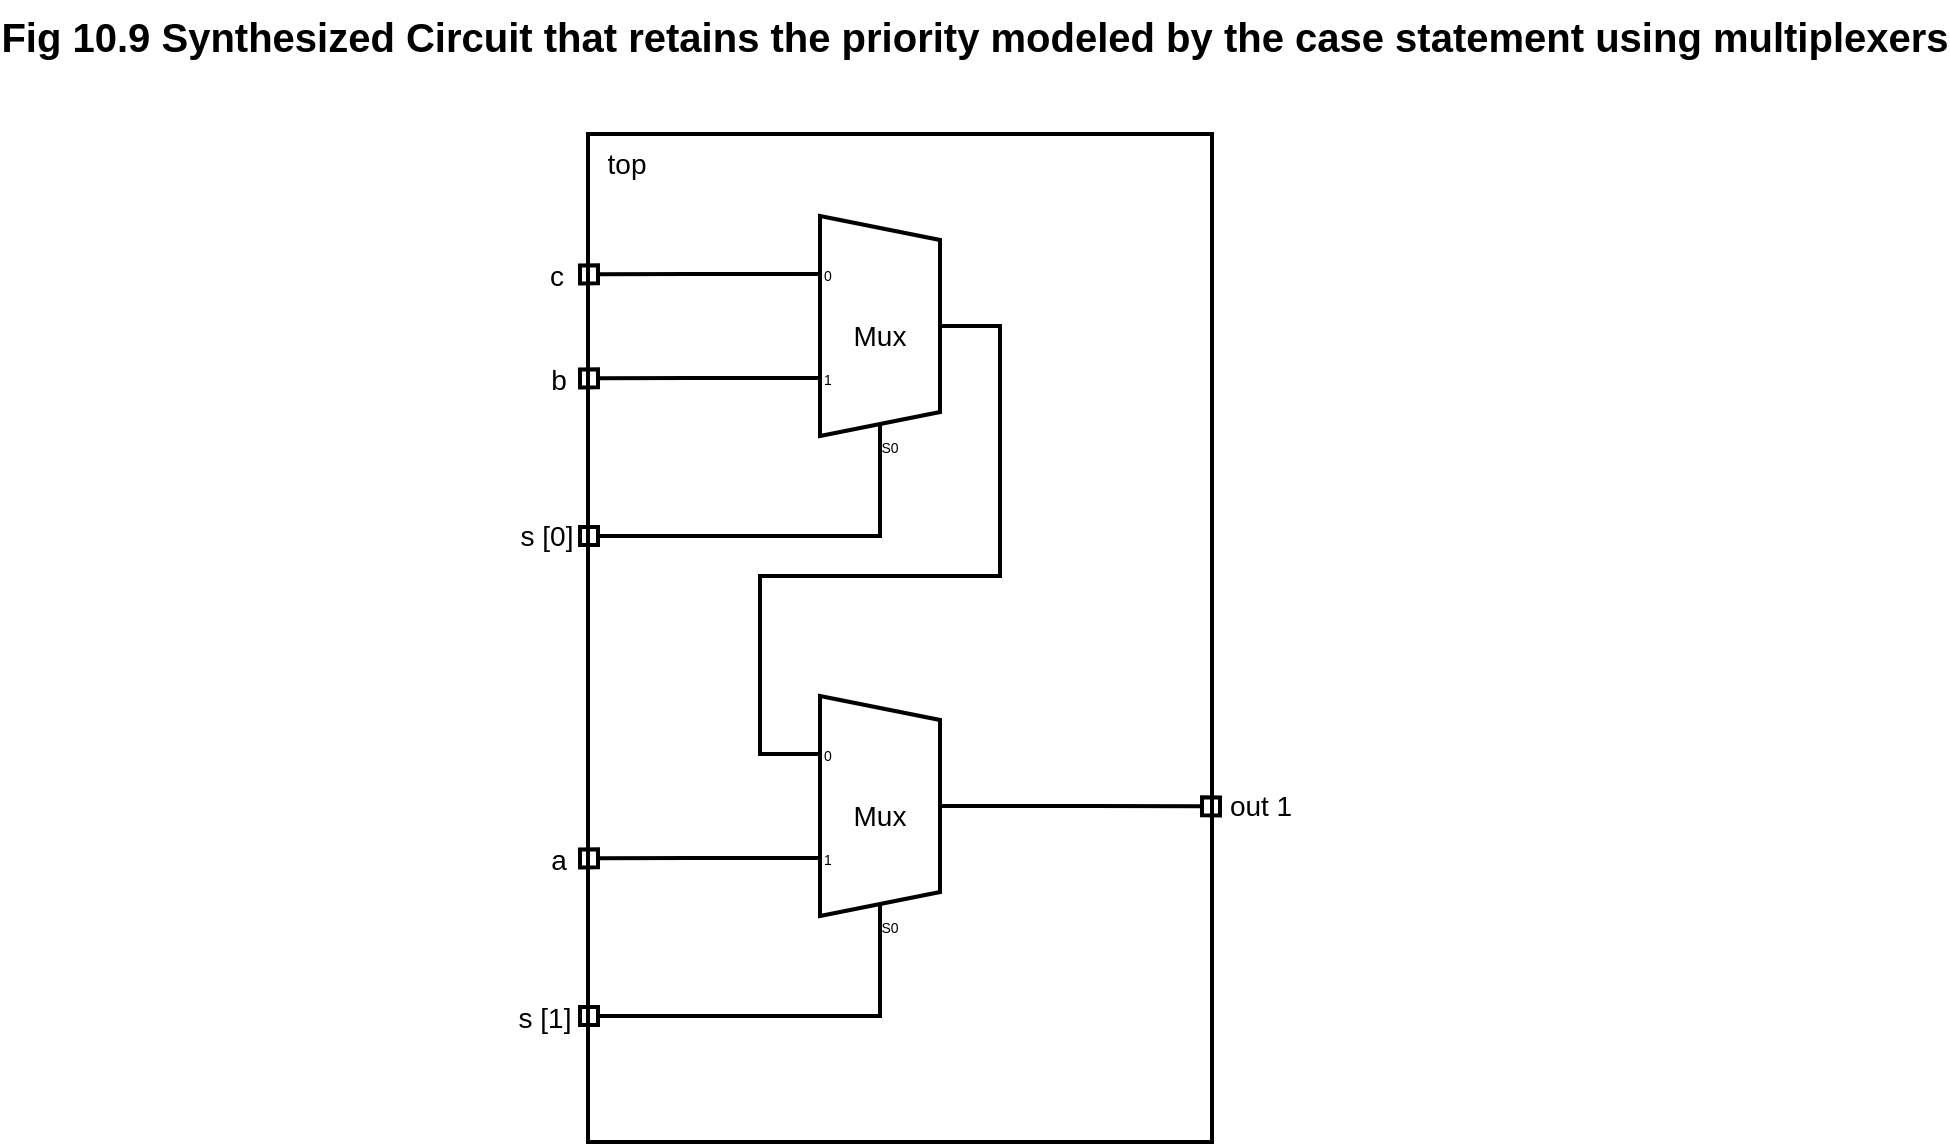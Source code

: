 <mxfile version="26.2.10">
  <diagram name="Page-1" id="7e0a89b8-554c-2b80-1dc8-d5c74ca68de4">
    <mxGraphModel dx="1736" dy="1014" grid="0" gridSize="1" guides="1" tooltips="1" connect="1" arrows="1" fold="1" page="1" pageScale="1" pageWidth="1100" pageHeight="850" background="none" math="0" shadow="0">
      <root>
        <mxCell id="0" />
        <mxCell id="1" parent="0" />
        <mxCell id="3yI3qpGJyScPMvLFyF8W-10" value="" style="whiteSpace=wrap;html=1;strokeWidth=2;fontSize=14;" vertex="1" parent="1">
          <mxGeometry x="375" y="184" width="312" height="504" as="geometry" />
        </mxCell>
        <mxCell id="3yI3qpGJyScPMvLFyF8W-3" style="edgeStyle=orthogonalEdgeStyle;rounded=0;orthogonalLoop=1;jettySize=auto;html=1;exitX=0;exitY=0.217;exitDx=0;exitDy=3;exitPerimeter=0;endArrow=box;endFill=0;strokeWidth=2;fontSize=14;" edge="1" parent="1" source="3yI3qpGJyScPMvLFyF8W-1">
          <mxGeometry relative="1" as="geometry">
            <mxPoint x="371" y="254.2" as="targetPoint" />
          </mxGeometry>
        </mxCell>
        <mxCell id="3yI3qpGJyScPMvLFyF8W-4" style="edgeStyle=orthogonalEdgeStyle;rounded=0;orthogonalLoop=1;jettySize=auto;html=1;exitX=0;exitY=0.65;exitDx=0;exitDy=3;exitPerimeter=0;endArrow=box;endFill=0;strokeWidth=2;fontSize=14;" edge="1" parent="1" source="3yI3qpGJyScPMvLFyF8W-1">
          <mxGeometry relative="1" as="geometry">
            <mxPoint x="371" y="306.2" as="targetPoint" />
          </mxGeometry>
        </mxCell>
        <mxCell id="3yI3qpGJyScPMvLFyF8W-5" style="edgeStyle=orthogonalEdgeStyle;rounded=0;orthogonalLoop=1;jettySize=auto;html=1;exitX=0.375;exitY=1;exitDx=10;exitDy=0;exitPerimeter=0;endArrow=box;endFill=0;strokeWidth=2;fontSize=14;" edge="1" parent="1" source="3yI3qpGJyScPMvLFyF8W-1">
          <mxGeometry relative="1" as="geometry">
            <mxPoint x="371" y="385" as="targetPoint" />
            <Array as="points">
              <mxPoint x="521" y="385" />
            </Array>
          </mxGeometry>
        </mxCell>
        <mxCell id="3yI3qpGJyScPMvLFyF8W-1" value="Mux" style="shadow=0;dashed=0;align=center;html=1;strokeWidth=2;shape=mxgraph.electrical.abstract.mux2;whiteSpace=wrap;fontSize=14;" vertex="1" parent="1">
          <mxGeometry x="481" y="225" width="80" height="120" as="geometry" />
        </mxCell>
        <mxCell id="3yI3qpGJyScPMvLFyF8W-6" style="edgeStyle=orthogonalEdgeStyle;rounded=0;orthogonalLoop=1;jettySize=auto;html=1;exitX=0;exitY=0.65;exitDx=0;exitDy=3;exitPerimeter=0;endArrow=box;endFill=0;strokeWidth=2;fontSize=14;" edge="1" parent="1" source="3yI3qpGJyScPMvLFyF8W-2">
          <mxGeometry relative="1" as="geometry">
            <mxPoint x="371" y="546.2" as="targetPoint" />
          </mxGeometry>
        </mxCell>
        <mxCell id="3yI3qpGJyScPMvLFyF8W-7" style="edgeStyle=orthogonalEdgeStyle;rounded=0;orthogonalLoop=1;jettySize=auto;html=1;exitX=0.375;exitY=1;exitDx=10;exitDy=0;exitPerimeter=0;endArrow=box;endFill=0;strokeWidth=2;fontSize=14;" edge="1" parent="1" source="3yI3qpGJyScPMvLFyF8W-2">
          <mxGeometry relative="1" as="geometry">
            <mxPoint x="371" y="625" as="targetPoint" />
            <Array as="points">
              <mxPoint x="521" y="625" />
            </Array>
          </mxGeometry>
        </mxCell>
        <mxCell id="3yI3qpGJyScPMvLFyF8W-9" style="edgeStyle=orthogonalEdgeStyle;rounded=0;orthogonalLoop=1;jettySize=auto;html=1;exitX=1;exitY=0.5;exitDx=0;exitDy=-5;exitPerimeter=0;endArrow=box;endFill=0;strokeWidth=2;fontSize=14;" edge="1" parent="1" source="3yI3qpGJyScPMvLFyF8W-2">
          <mxGeometry relative="1" as="geometry">
            <mxPoint x="691" y="520.2" as="targetPoint" />
          </mxGeometry>
        </mxCell>
        <mxCell id="3yI3qpGJyScPMvLFyF8W-2" value="Mux" style="shadow=0;dashed=0;align=center;html=1;strokeWidth=2;shape=mxgraph.electrical.abstract.mux2;whiteSpace=wrap;fontSize=14;" vertex="1" parent="1">
          <mxGeometry x="481" y="465" width="80" height="120" as="geometry" />
        </mxCell>
        <mxCell id="3yI3qpGJyScPMvLFyF8W-8" style="edgeStyle=orthogonalEdgeStyle;rounded=0;orthogonalLoop=1;jettySize=auto;html=1;exitX=1;exitY=0.5;exitDx=0;exitDy=-5;exitPerimeter=0;entryX=0;entryY=0.217;entryDx=0;entryDy=3;entryPerimeter=0;endArrow=none;startFill=0;strokeWidth=2;fontSize=14;" edge="1" parent="1" source="3yI3qpGJyScPMvLFyF8W-1" target="3yI3qpGJyScPMvLFyF8W-2">
          <mxGeometry relative="1" as="geometry" />
        </mxCell>
        <mxCell id="3yI3qpGJyScPMvLFyF8W-12" value="top" style="text;html=1;align=center;verticalAlign=middle;resizable=0;points=[];autosize=1;strokeColor=none;fillColor=none;strokeWidth=2;fontSize=14;" vertex="1" parent="1">
          <mxGeometry x="375" y="184" width="37" height="29" as="geometry" />
        </mxCell>
        <mxCell id="3yI3qpGJyScPMvLFyF8W-13" value="c" style="text;html=1;align=center;verticalAlign=middle;resizable=0;points=[];autosize=1;strokeColor=none;fillColor=none;strokeWidth=2;fontSize=14;" vertex="1" parent="1">
          <mxGeometry x="346" y="240" width="25" height="29" as="geometry" />
        </mxCell>
        <mxCell id="3yI3qpGJyScPMvLFyF8W-14" value="b" style="text;html=1;align=center;verticalAlign=middle;resizable=0;points=[];autosize=1;strokeColor=none;fillColor=none;strokeWidth=2;fontSize=14;" vertex="1" parent="1">
          <mxGeometry x="347" y="292" width="26" height="29" as="geometry" />
        </mxCell>
        <mxCell id="3yI3qpGJyScPMvLFyF8W-15" value="s [0]" style="text;html=1;align=center;verticalAlign=middle;resizable=0;points=[];autosize=1;strokeColor=none;fillColor=none;strokeWidth=2;fontSize=14;" vertex="1" parent="1">
          <mxGeometry x="332" y="370" width="44" height="29" as="geometry" />
        </mxCell>
        <mxCell id="3yI3qpGJyScPMvLFyF8W-16" value="a" style="text;html=1;align=center;verticalAlign=middle;resizable=0;points=[];autosize=1;strokeColor=none;fillColor=none;strokeWidth=2;fontSize=14;" vertex="1" parent="1">
          <mxGeometry x="347" y="532" width="26" height="29" as="geometry" />
        </mxCell>
        <mxCell id="3yI3qpGJyScPMvLFyF8W-17" value="s [1]" style="text;html=1;align=center;verticalAlign=middle;resizable=0;points=[];autosize=1;strokeColor=none;fillColor=none;strokeWidth=2;fontSize=14;" vertex="1" parent="1">
          <mxGeometry x="331" y="611" width="44" height="29" as="geometry" />
        </mxCell>
        <mxCell id="3yI3qpGJyScPMvLFyF8W-18" value="out 1" style="text;html=1;align=center;verticalAlign=middle;resizable=0;points=[];autosize=1;strokeColor=none;fillColor=none;strokeWidth=2;fontSize=14;" vertex="1" parent="1">
          <mxGeometry x="686" y="505" width="49" height="29" as="geometry" />
        </mxCell>
        <mxCell id="3yI3qpGJyScPMvLFyF8W-19" value="Fig 10.9 Synthesized Circuit that retains the priority modeled by the case statement using multiplexers" style="text;html=1;align=center;verticalAlign=middle;resizable=0;points=[];autosize=1;strokeColor=none;fillColor=none;fontStyle=1;fontSize=20;" vertex="1" parent="1">
          <mxGeometry x="108" y="117" width="920" height="36" as="geometry" />
        </mxCell>
      </root>
    </mxGraphModel>
  </diagram>
</mxfile>
